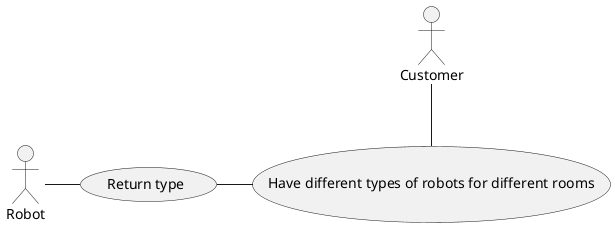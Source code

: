 @startuml UseCase1

actor Customer as C
actor Robot as R

usecase HaveRobots as "Have different types of robots for different rooms"
usecase GiveType as "Return type"

C -- HaveRobots 

GiveType - HaveRobots
R - GiveType
@enduml




' 1: As a customer, I want to have different types of robots so that
' I can clean different types of surfaces and rooms.
